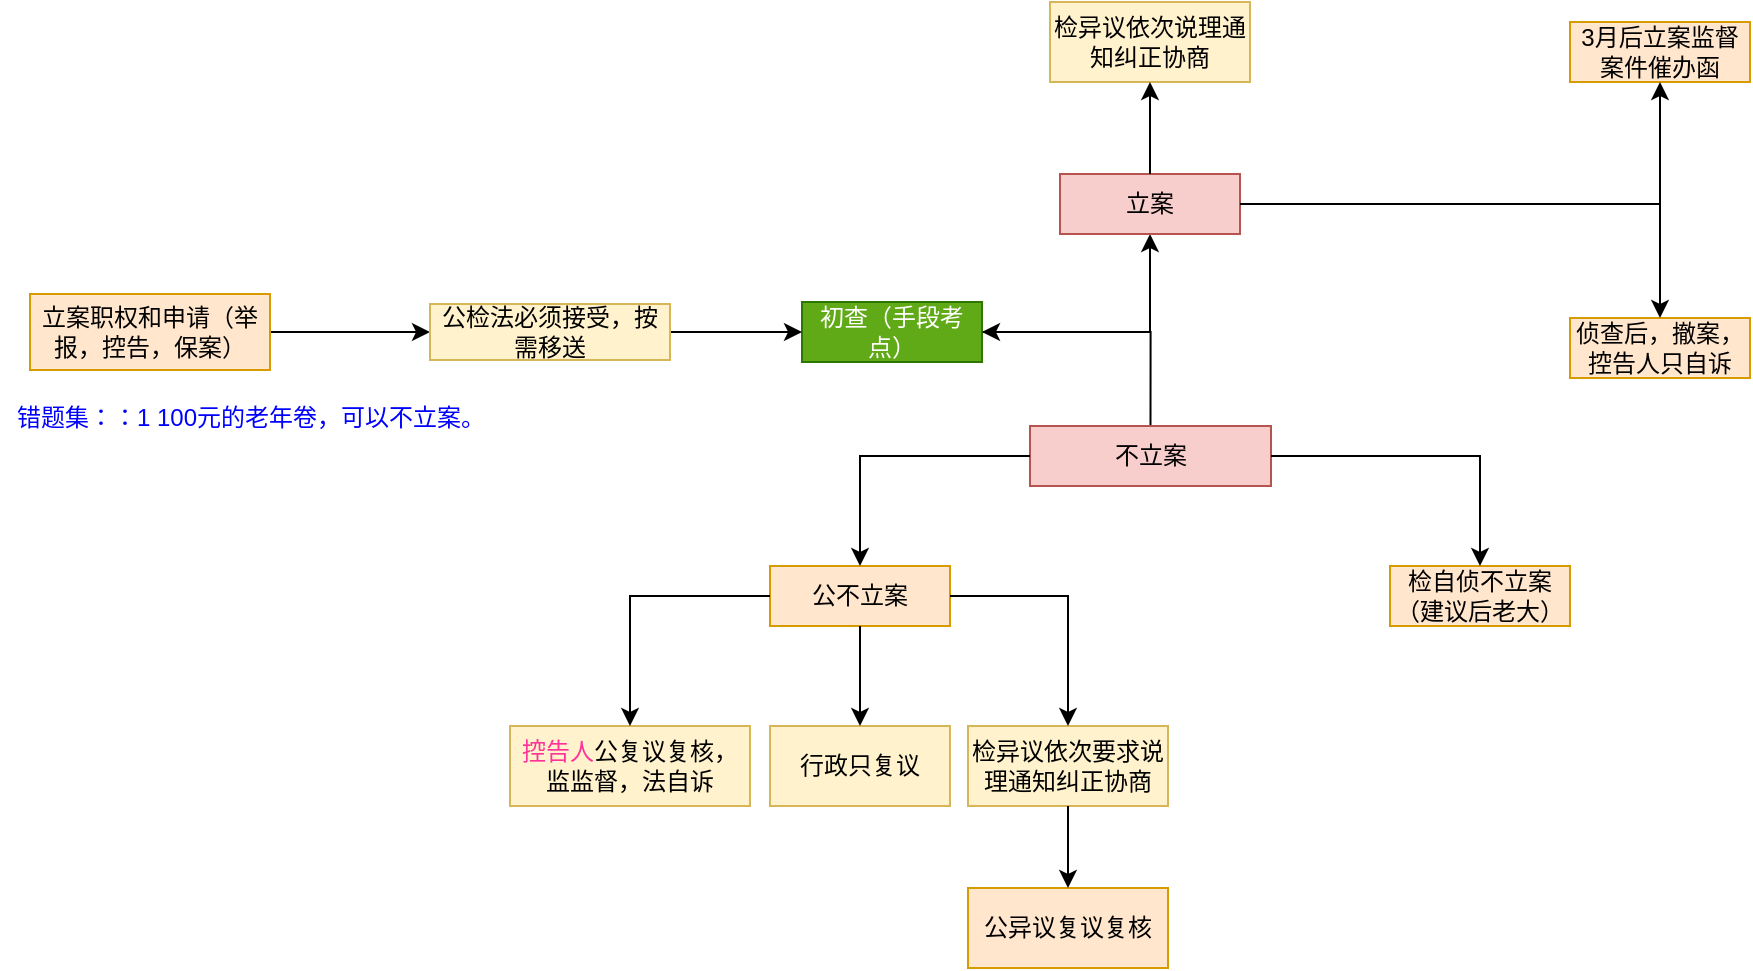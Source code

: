<mxfile version="17.4.6" type="github">
  <diagram id="C5RBs43oDa-KdzZeNtuy" name="Page-1">
    <mxGraphModel dx="2249" dy="-463" grid="1" gridSize="10" guides="1" tooltips="1" connect="1" arrows="1" fold="1" page="1" pageScale="1" pageWidth="827" pageHeight="1169" math="0" shadow="0">
      <root>
        <mxCell id="WIyWlLk6GJQsqaUBKTNV-0" />
        <mxCell id="WIyWlLk6GJQsqaUBKTNV-1" parent="WIyWlLk6GJQsqaUBKTNV-0" />
        <mxCell id="6ATLaI5SrHldNCRjDbBM-6" value="" style="edgeStyle=orthogonalEdgeStyle;rounded=0;orthogonalLoop=1;jettySize=auto;html=1;" edge="1" parent="WIyWlLk6GJQsqaUBKTNV-1" source="6ATLaI5SrHldNCRjDbBM-8" target="6ATLaI5SrHldNCRjDbBM-18">
          <mxGeometry relative="1" as="geometry" />
        </mxCell>
        <mxCell id="6ATLaI5SrHldNCRjDbBM-8" value="立案职权和申请（举报，控告，保案）" style="rounded=0;whiteSpace=wrap;html=1;fillColor=#ffe6cc;strokeColor=#d79b00;" vertex="1" parent="WIyWlLk6GJQsqaUBKTNV-1">
          <mxGeometry x="-290" y="1424" width="120" height="38" as="geometry" />
        </mxCell>
        <mxCell id="6ATLaI5SrHldNCRjDbBM-11" value="" style="edgeStyle=orthogonalEdgeStyle;rounded=0;orthogonalLoop=1;jettySize=auto;html=1;" edge="1" parent="WIyWlLk6GJQsqaUBKTNV-1" source="6ATLaI5SrHldNCRjDbBM-12" target="6ATLaI5SrHldNCRjDbBM-16">
          <mxGeometry relative="1" as="geometry" />
        </mxCell>
        <mxCell id="6ATLaI5SrHldNCRjDbBM-12" value="初查（手段考点）" style="rounded=0;whiteSpace=wrap;html=1;fillColor=#60a917;fontColor=#ffffff;strokeColor=#2D7600;" vertex="1" parent="WIyWlLk6GJQsqaUBKTNV-1">
          <mxGeometry x="96" y="1428" width="90" height="30" as="geometry" />
        </mxCell>
        <mxCell id="6ATLaI5SrHldNCRjDbBM-17" style="edgeStyle=orthogonalEdgeStyle;rounded=0;orthogonalLoop=1;jettySize=auto;html=1;entryX=0;entryY=0.5;entryDx=0;entryDy=0;exitX=1;exitY=0.5;exitDx=0;exitDy=0;" edge="1" parent="WIyWlLk6GJQsqaUBKTNV-1" source="6ATLaI5SrHldNCRjDbBM-18" target="6ATLaI5SrHldNCRjDbBM-12">
          <mxGeometry relative="1" as="geometry">
            <mxPoint x="30" y="1458" as="sourcePoint" />
            <mxPoint x="123" y="1462" as="targetPoint" />
          </mxGeometry>
        </mxCell>
        <mxCell id="6ATLaI5SrHldNCRjDbBM-18" value="公检法必须接受，按需移送" style="rounded=0;whiteSpace=wrap;html=1;fillColor=#fff2cc;strokeColor=#d6b656;" vertex="1" parent="WIyWlLk6GJQsqaUBKTNV-1">
          <mxGeometry x="-90" y="1429" width="120" height="28" as="geometry" />
        </mxCell>
        <mxCell id="6ATLaI5SrHldNCRjDbBM-43" style="edgeStyle=orthogonalEdgeStyle;rounded=0;orthogonalLoop=1;jettySize=auto;html=1;exitX=0.5;exitY=0;exitDx=0;exitDy=0;entryX=1;entryY=0.5;entryDx=0;entryDy=0;fontColor=#FF3399;" edge="1" parent="WIyWlLk6GJQsqaUBKTNV-1" source="6ATLaI5SrHldNCRjDbBM-41" target="6ATLaI5SrHldNCRjDbBM-12">
          <mxGeometry relative="1" as="geometry" />
        </mxCell>
        <mxCell id="6ATLaI5SrHldNCRjDbBM-51" value="" style="group" vertex="1" connectable="0" parent="WIyWlLk6GJQsqaUBKTNV-1">
          <mxGeometry x="220" y="1278" width="265" height="116" as="geometry" />
        </mxCell>
        <mxCell id="6ATLaI5SrHldNCRjDbBM-16" value="立案" style="rounded=0;whiteSpace=wrap;html=1;fillColor=#f8cecc;strokeColor=#b85450;" vertex="1" parent="6ATLaI5SrHldNCRjDbBM-51">
          <mxGeometry x="5" y="86" width="90" height="30" as="geometry" />
        </mxCell>
        <mxCell id="6ATLaI5SrHldNCRjDbBM-36" value="检异议依次说理通知纠正协商" style="rounded=0;whiteSpace=wrap;html=1;fillColor=#fff2cc;strokeColor=#d6b656;" vertex="1" parent="6ATLaI5SrHldNCRjDbBM-51">
          <mxGeometry width="100" height="40" as="geometry" />
        </mxCell>
        <mxCell id="6ATLaI5SrHldNCRjDbBM-22" value="" style="edgeStyle=orthogonalEdgeStyle;rounded=0;orthogonalLoop=1;jettySize=auto;html=1;entryX=0.5;entryY=1;entryDx=0;entryDy=0;" edge="1" parent="6ATLaI5SrHldNCRjDbBM-51" source="6ATLaI5SrHldNCRjDbBM-16" target="6ATLaI5SrHldNCRjDbBM-36">
          <mxGeometry relative="1" as="geometry">
            <mxPoint x="50" y="6" as="targetPoint" />
          </mxGeometry>
        </mxCell>
        <mxCell id="6ATLaI5SrHldNCRjDbBM-52" value="" style="group" vertex="1" connectable="0" parent="WIyWlLk6GJQsqaUBKTNV-1">
          <mxGeometry x="-50" y="1490" width="530" height="271" as="geometry" />
        </mxCell>
        <mxCell id="6ATLaI5SrHldNCRjDbBM-41" value="不立案" style="rounded=0;whiteSpace=wrap;html=1;fillColor=#f8cecc;strokeColor=#b85450;" vertex="1" parent="6ATLaI5SrHldNCRjDbBM-52">
          <mxGeometry x="260" width="120.5" height="30" as="geometry" />
        </mxCell>
        <mxCell id="6ATLaI5SrHldNCRjDbBM-46" value="" style="group" vertex="1" connectable="0" parent="6ATLaI5SrHldNCRjDbBM-52">
          <mxGeometry y="70" width="329" height="201" as="geometry" />
        </mxCell>
        <mxCell id="6ATLaI5SrHldNCRjDbBM-37" value="公异议复议复核" style="rounded=0;whiteSpace=wrap;html=1;fillColor=#ffe6cc;strokeColor=#d79b00;" vertex="1" parent="6ATLaI5SrHldNCRjDbBM-46">
          <mxGeometry x="229" y="161" width="100" height="40" as="geometry" />
        </mxCell>
        <mxCell id="6ATLaI5SrHldNCRjDbBM-45" value="" style="group" vertex="1" connectable="0" parent="6ATLaI5SrHldNCRjDbBM-46">
          <mxGeometry width="329" height="120" as="geometry" />
        </mxCell>
        <mxCell id="6ATLaI5SrHldNCRjDbBM-15" value="公不立案" style="rounded=0;whiteSpace=wrap;html=1;fillColor=#ffe6cc;strokeColor=#d79b00;" vertex="1" parent="6ATLaI5SrHldNCRjDbBM-45">
          <mxGeometry x="130" width="90" height="30" as="geometry" />
        </mxCell>
        <mxCell id="6ATLaI5SrHldNCRjDbBM-23" value="检异议依次要求说理通知纠正协商" style="rounded=0;whiteSpace=wrap;html=1;fillColor=#fff2cc;strokeColor=#d6b656;" vertex="1" parent="6ATLaI5SrHldNCRjDbBM-45">
          <mxGeometry x="229" y="80" width="100" height="40" as="geometry" />
        </mxCell>
        <mxCell id="6ATLaI5SrHldNCRjDbBM-24" value="" style="edgeStyle=orthogonalEdgeStyle;rounded=0;orthogonalLoop=1;jettySize=auto;html=1;" edge="1" parent="6ATLaI5SrHldNCRjDbBM-45" source="6ATLaI5SrHldNCRjDbBM-15" target="6ATLaI5SrHldNCRjDbBM-23">
          <mxGeometry relative="1" as="geometry" />
        </mxCell>
        <mxCell id="6ATLaI5SrHldNCRjDbBM-29" value="&lt;font color=&quot;#ff3399&quot;&gt;控告人&lt;/font&gt;公复议复核，监监督，法自诉" style="rounded=0;whiteSpace=wrap;html=1;fillColor=#fff2cc;strokeColor=#d6b656;" vertex="1" parent="6ATLaI5SrHldNCRjDbBM-45">
          <mxGeometry y="80" width="120" height="40" as="geometry" />
        </mxCell>
        <mxCell id="6ATLaI5SrHldNCRjDbBM-27" style="edgeStyle=orthogonalEdgeStyle;rounded=0;orthogonalLoop=1;jettySize=auto;html=1;entryX=0.5;entryY=0;entryDx=0;entryDy=0;" edge="1" parent="6ATLaI5SrHldNCRjDbBM-45" source="6ATLaI5SrHldNCRjDbBM-15" target="6ATLaI5SrHldNCRjDbBM-29">
          <mxGeometry relative="1" as="geometry">
            <mxPoint x="90" y="110" as="targetPoint" />
          </mxGeometry>
        </mxCell>
        <mxCell id="6ATLaI5SrHldNCRjDbBM-30" value="行政只复议" style="rounded=0;whiteSpace=wrap;html=1;fillColor=#fff2cc;strokeColor=#d6b656;" vertex="1" parent="6ATLaI5SrHldNCRjDbBM-45">
          <mxGeometry x="130" y="80" width="90" height="40" as="geometry" />
        </mxCell>
        <mxCell id="6ATLaI5SrHldNCRjDbBM-31" value="" style="edgeStyle=orthogonalEdgeStyle;rounded=0;orthogonalLoop=1;jettySize=auto;html=1;fontColor=#FF3399;" edge="1" parent="6ATLaI5SrHldNCRjDbBM-45" source="6ATLaI5SrHldNCRjDbBM-15" target="6ATLaI5SrHldNCRjDbBM-30">
          <mxGeometry relative="1" as="geometry" />
        </mxCell>
        <mxCell id="6ATLaI5SrHldNCRjDbBM-38" value="" style="edgeStyle=orthogonalEdgeStyle;rounded=0;orthogonalLoop=1;jettySize=auto;html=1;fontColor=#FF3399;" edge="1" parent="6ATLaI5SrHldNCRjDbBM-46" source="6ATLaI5SrHldNCRjDbBM-23" target="6ATLaI5SrHldNCRjDbBM-37">
          <mxGeometry relative="1" as="geometry" />
        </mxCell>
        <mxCell id="6ATLaI5SrHldNCRjDbBM-44" style="edgeStyle=orthogonalEdgeStyle;rounded=0;orthogonalLoop=1;jettySize=auto;html=1;entryX=0.5;entryY=0;entryDx=0;entryDy=0;fontColor=#FF3399;" edge="1" parent="6ATLaI5SrHldNCRjDbBM-52" source="6ATLaI5SrHldNCRjDbBM-41" target="6ATLaI5SrHldNCRjDbBM-15">
          <mxGeometry relative="1" as="geometry" />
        </mxCell>
        <mxCell id="6ATLaI5SrHldNCRjDbBM-47" value="检自侦不立案（建议后老大）" style="rounded=0;whiteSpace=wrap;html=1;fillColor=#ffe6cc;strokeColor=#d79b00;" vertex="1" parent="6ATLaI5SrHldNCRjDbBM-52">
          <mxGeometry x="440" y="70" width="90" height="30" as="geometry" />
        </mxCell>
        <mxCell id="6ATLaI5SrHldNCRjDbBM-48" value="" style="edgeStyle=orthogonalEdgeStyle;rounded=0;orthogonalLoop=1;jettySize=auto;html=1;fontColor=#FF3399;" edge="1" parent="6ATLaI5SrHldNCRjDbBM-52" source="6ATLaI5SrHldNCRjDbBM-41" target="6ATLaI5SrHldNCRjDbBM-47">
          <mxGeometry relative="1" as="geometry" />
        </mxCell>
        <mxCell id="6ATLaI5SrHldNCRjDbBM-53" value="&lt;font color=&quot;#0000ff&quot;&gt;错题集：：1 100元的老年卷，可以不立案。&lt;br&gt;&lt;br&gt;&lt;br&gt;&lt;/font&gt;" style="text;html=1;align=center;verticalAlign=middle;resizable=0;points=[];autosize=1;strokeColor=none;fillColor=none;fontColor=#FF3399;" vertex="1" parent="WIyWlLk6GJQsqaUBKTNV-1">
          <mxGeometry x="-305" y="1475" width="250" height="50" as="geometry" />
        </mxCell>
        <mxCell id="6ATLaI5SrHldNCRjDbBM-39" value="3月后立案监督案件催办函" style="rounded=0;whiteSpace=wrap;html=1;fillColor=#ffe6cc;strokeColor=#d79b00;" vertex="1" parent="WIyWlLk6GJQsqaUBKTNV-1">
          <mxGeometry x="480" y="1288" width="90" height="30" as="geometry" />
        </mxCell>
        <mxCell id="6ATLaI5SrHldNCRjDbBM-40" value="" style="edgeStyle=orthogonalEdgeStyle;rounded=0;orthogonalLoop=1;jettySize=auto;html=1;fontColor=#FF3399;" edge="1" parent="WIyWlLk6GJQsqaUBKTNV-1" source="6ATLaI5SrHldNCRjDbBM-16" target="6ATLaI5SrHldNCRjDbBM-39">
          <mxGeometry relative="1" as="geometry" />
        </mxCell>
        <mxCell id="6ATLaI5SrHldNCRjDbBM-57" value="侦查后，撤案，控告人只自诉" style="rounded=0;whiteSpace=wrap;html=1;fillColor=#ffe6cc;strokeColor=#d79b00;" vertex="1" parent="WIyWlLk6GJQsqaUBKTNV-1">
          <mxGeometry x="480" y="1436" width="90" height="30" as="geometry" />
        </mxCell>
        <mxCell id="6ATLaI5SrHldNCRjDbBM-58" value="" style="edgeStyle=orthogonalEdgeStyle;rounded=0;orthogonalLoop=1;jettySize=auto;html=1;fontColor=#0000FF;" edge="1" parent="WIyWlLk6GJQsqaUBKTNV-1" source="6ATLaI5SrHldNCRjDbBM-16" target="6ATLaI5SrHldNCRjDbBM-57">
          <mxGeometry relative="1" as="geometry" />
        </mxCell>
      </root>
    </mxGraphModel>
  </diagram>
</mxfile>
